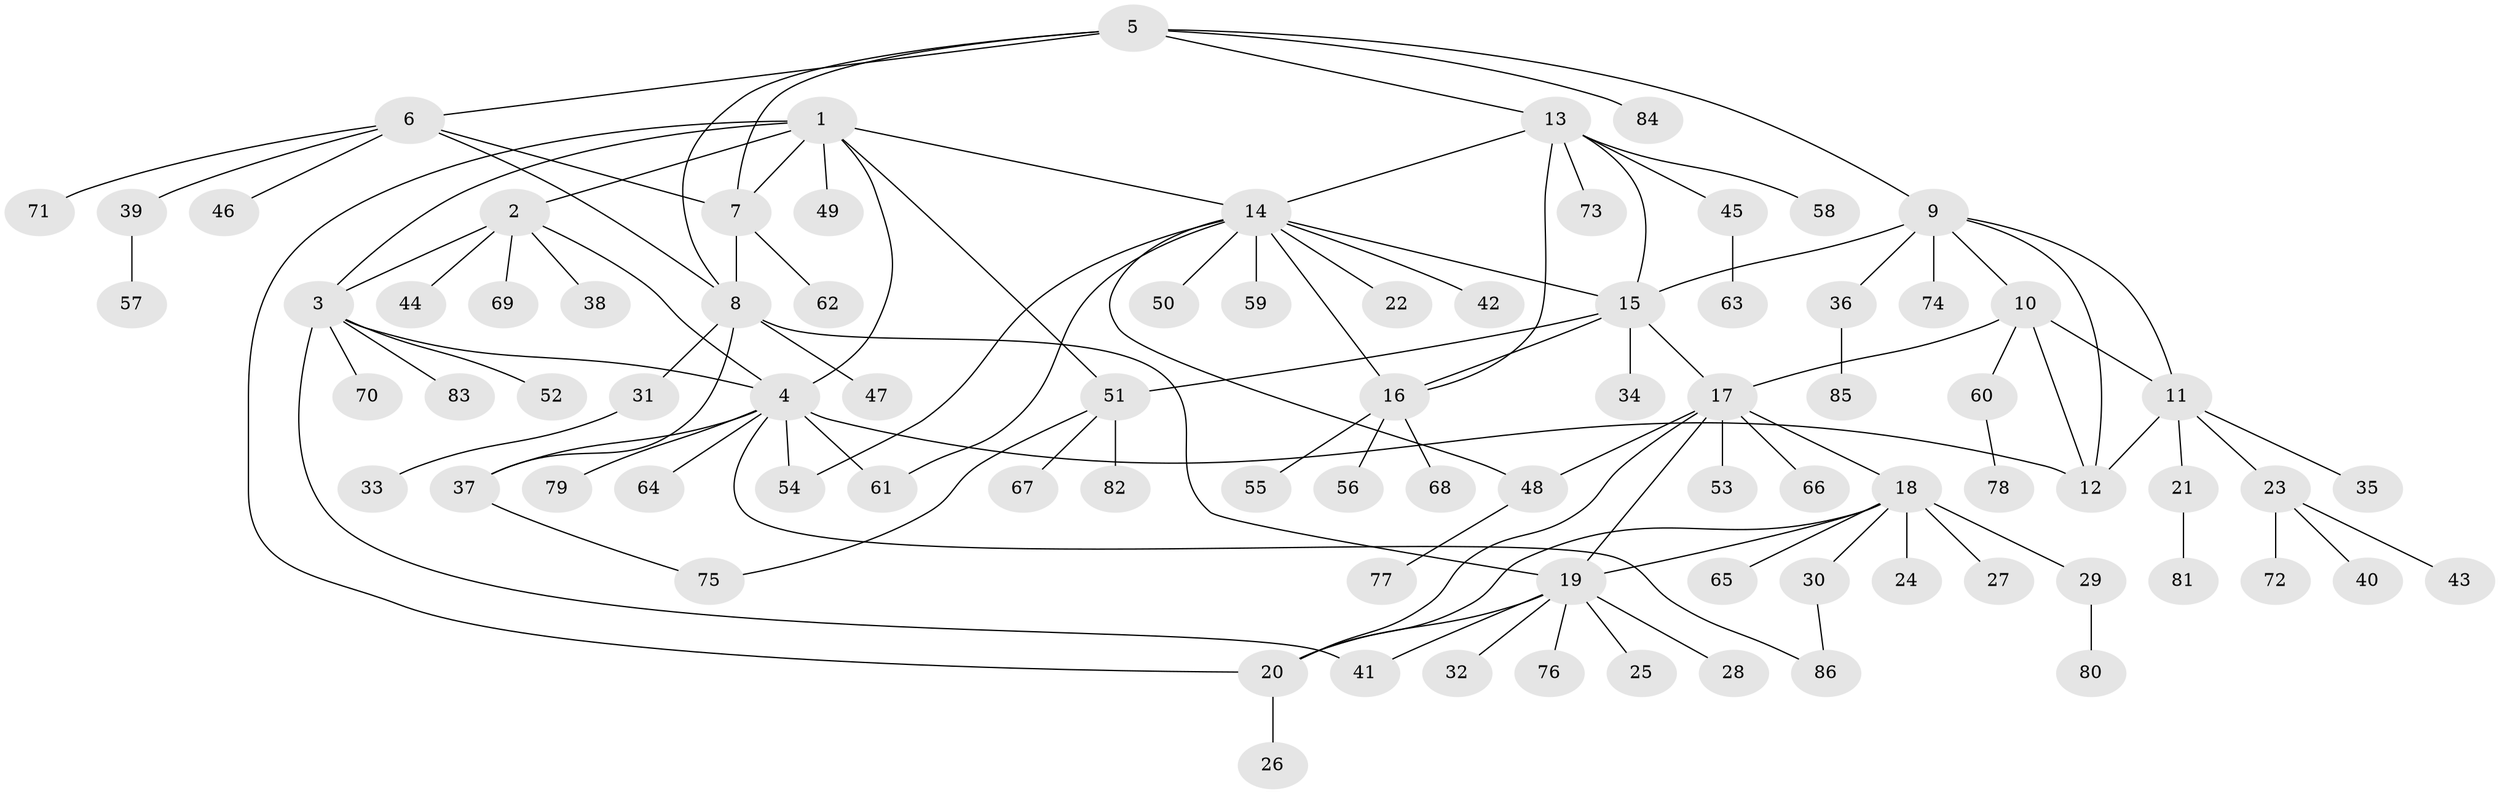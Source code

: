 // coarse degree distribution, {5: 0.11428571428571428, 7: 0.11428571428571428, 1: 0.4, 8: 0.02857142857142857, 2: 0.2, 6: 0.08571428571428572, 3: 0.05714285714285714}
// Generated by graph-tools (version 1.1) at 2025/37/03/04/25 23:37:50]
// undirected, 86 vertices, 114 edges
graph export_dot {
  node [color=gray90,style=filled];
  1;
  2;
  3;
  4;
  5;
  6;
  7;
  8;
  9;
  10;
  11;
  12;
  13;
  14;
  15;
  16;
  17;
  18;
  19;
  20;
  21;
  22;
  23;
  24;
  25;
  26;
  27;
  28;
  29;
  30;
  31;
  32;
  33;
  34;
  35;
  36;
  37;
  38;
  39;
  40;
  41;
  42;
  43;
  44;
  45;
  46;
  47;
  48;
  49;
  50;
  51;
  52;
  53;
  54;
  55;
  56;
  57;
  58;
  59;
  60;
  61;
  62;
  63;
  64;
  65;
  66;
  67;
  68;
  69;
  70;
  71;
  72;
  73;
  74;
  75;
  76;
  77;
  78;
  79;
  80;
  81;
  82;
  83;
  84;
  85;
  86;
  1 -- 2;
  1 -- 3;
  1 -- 4;
  1 -- 7;
  1 -- 14;
  1 -- 20;
  1 -- 49;
  1 -- 51;
  2 -- 3;
  2 -- 4;
  2 -- 38;
  2 -- 44;
  2 -- 69;
  3 -- 4;
  3 -- 41;
  3 -- 52;
  3 -- 70;
  3 -- 83;
  4 -- 12;
  4 -- 37;
  4 -- 54;
  4 -- 61;
  4 -- 64;
  4 -- 79;
  4 -- 86;
  5 -- 6;
  5 -- 7;
  5 -- 8;
  5 -- 9;
  5 -- 13;
  5 -- 84;
  6 -- 7;
  6 -- 8;
  6 -- 39;
  6 -- 46;
  6 -- 71;
  7 -- 8;
  7 -- 62;
  8 -- 19;
  8 -- 31;
  8 -- 37;
  8 -- 47;
  9 -- 10;
  9 -- 11;
  9 -- 12;
  9 -- 15;
  9 -- 36;
  9 -- 74;
  10 -- 11;
  10 -- 12;
  10 -- 17;
  10 -- 60;
  11 -- 12;
  11 -- 21;
  11 -- 23;
  11 -- 35;
  13 -- 14;
  13 -- 15;
  13 -- 16;
  13 -- 45;
  13 -- 58;
  13 -- 73;
  14 -- 15;
  14 -- 16;
  14 -- 22;
  14 -- 42;
  14 -- 48;
  14 -- 50;
  14 -- 54;
  14 -- 59;
  14 -- 61;
  15 -- 16;
  15 -- 17;
  15 -- 34;
  15 -- 51;
  16 -- 55;
  16 -- 56;
  16 -- 68;
  17 -- 18;
  17 -- 19;
  17 -- 20;
  17 -- 48;
  17 -- 53;
  17 -- 66;
  18 -- 19;
  18 -- 20;
  18 -- 24;
  18 -- 27;
  18 -- 29;
  18 -- 30;
  18 -- 65;
  19 -- 20;
  19 -- 25;
  19 -- 28;
  19 -- 32;
  19 -- 41;
  19 -- 76;
  20 -- 26;
  21 -- 81;
  23 -- 40;
  23 -- 43;
  23 -- 72;
  29 -- 80;
  30 -- 86;
  31 -- 33;
  36 -- 85;
  37 -- 75;
  39 -- 57;
  45 -- 63;
  48 -- 77;
  51 -- 67;
  51 -- 75;
  51 -- 82;
  60 -- 78;
}
